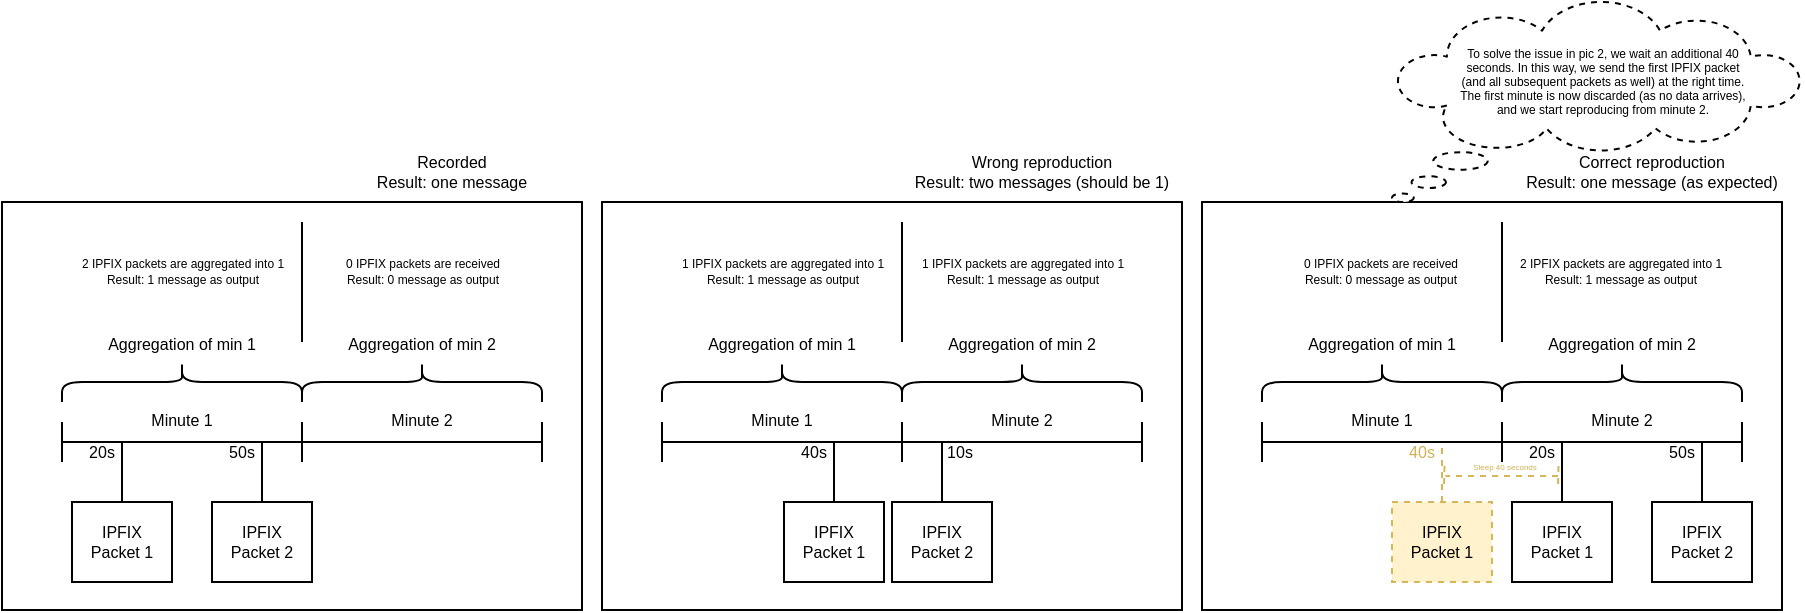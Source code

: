 <mxfile version="20.3.5" type="device"><diagram id="G0nbILn2JveFPRGdjU68" name="Page-1"><mxGraphModel dx="1543" dy="845" grid="1" gridSize="10" guides="1" tooltips="1" connect="1" arrows="1" fold="1" page="1" pageScale="1" pageWidth="850" pageHeight="1100" math="0" shadow="0"><root><mxCell id="0"/><mxCell id="1" parent="0"/><mxCell id="zP3wI7GjIyOoIWJH3Kug-30" value="" style="rounded=0;whiteSpace=wrap;html=1;fontSize=8;" vertex="1" parent="1"><mxGeometry x="200" y="240" width="290" height="204" as="geometry"/></mxCell><mxCell id="zP3wI7GjIyOoIWJH3Kug-4" value="" style="group" vertex="1" connectable="0" parent="1"><mxGeometry x="230" y="350.0" width="120" height="20.0" as="geometry"/></mxCell><mxCell id="zP3wI7GjIyOoIWJH3Kug-1" value="" style="endArrow=none;html=1;rounded=0;" edge="1" parent="zP3wI7GjIyOoIWJH3Kug-4"><mxGeometry width="50" height="50" relative="1" as="geometry"><mxPoint y="10.0" as="sourcePoint"/><mxPoint x="120" y="10.0" as="targetPoint"/></mxGeometry></mxCell><mxCell id="zP3wI7GjIyOoIWJH3Kug-2" value="" style="endArrow=none;html=1;rounded=0;" edge="1" parent="zP3wI7GjIyOoIWJH3Kug-4"><mxGeometry width="50" height="50" relative="1" as="geometry"><mxPoint y="20.0" as="sourcePoint"/><mxPoint y="1.137e-13" as="targetPoint"/></mxGeometry></mxCell><mxCell id="zP3wI7GjIyOoIWJH3Kug-3" value="" style="endArrow=none;html=1;rounded=0;" edge="1" parent="zP3wI7GjIyOoIWJH3Kug-4"><mxGeometry width="50" height="50" relative="1" as="geometry"><mxPoint x="120" y="20" as="sourcePoint"/><mxPoint x="120" as="targetPoint"/></mxGeometry></mxCell><mxCell id="zP3wI7GjIyOoIWJH3Kug-5" value="" style="group" vertex="1" connectable="0" parent="1"><mxGeometry x="350" y="350.0" width="120" height="20.0" as="geometry"/></mxCell><mxCell id="zP3wI7GjIyOoIWJH3Kug-6" value="" style="endArrow=none;html=1;rounded=0;" edge="1" parent="zP3wI7GjIyOoIWJH3Kug-5"><mxGeometry width="50" height="50" relative="1" as="geometry"><mxPoint y="10.0" as="sourcePoint"/><mxPoint x="120" y="10.0" as="targetPoint"/></mxGeometry></mxCell><mxCell id="zP3wI7GjIyOoIWJH3Kug-7" value="" style="endArrow=none;html=1;rounded=0;" edge="1" parent="zP3wI7GjIyOoIWJH3Kug-5"><mxGeometry width="50" height="50" relative="1" as="geometry"><mxPoint y="20.0" as="sourcePoint"/><mxPoint y="1.137e-13" as="targetPoint"/></mxGeometry></mxCell><mxCell id="zP3wI7GjIyOoIWJH3Kug-8" value="" style="endArrow=none;html=1;rounded=0;" edge="1" parent="zP3wI7GjIyOoIWJH3Kug-5"><mxGeometry width="50" height="50" relative="1" as="geometry"><mxPoint x="120" y="20" as="sourcePoint"/><mxPoint x="120" as="targetPoint"/></mxGeometry></mxCell><mxCell id="zP3wI7GjIyOoIWJH3Kug-13" value="Minute 1" style="text;html=1;strokeColor=none;fillColor=none;align=center;verticalAlign=middle;whiteSpace=wrap;rounded=0;fontSize=8;" vertex="1" parent="1"><mxGeometry x="230" y="339" width="120" height="20" as="geometry"/></mxCell><mxCell id="zP3wI7GjIyOoIWJH3Kug-14" value="Minute 2" style="text;html=1;strokeColor=none;fillColor=none;align=center;verticalAlign=middle;whiteSpace=wrap;rounded=0;fontSize=8;" vertex="1" parent="1"><mxGeometry x="350" y="339" width="120" height="20" as="geometry"/></mxCell><mxCell id="zP3wI7GjIyOoIWJH3Kug-15" value="" style="shape=curlyBracket;whiteSpace=wrap;html=1;rounded=1;rotation=90;" vertex="1" parent="1"><mxGeometry x="400" y="270" width="20" height="120" as="geometry"/></mxCell><mxCell id="zP3wI7GjIyOoIWJH3Kug-16" value="" style="shape=curlyBracket;whiteSpace=wrap;html=1;rounded=1;rotation=90;" vertex="1" parent="1"><mxGeometry x="280" y="270" width="20" height="120" as="geometry"/></mxCell><mxCell id="zP3wI7GjIyOoIWJH3Kug-17" value="Aggregation of min 1" style="text;html=1;strokeColor=none;fillColor=none;align=center;verticalAlign=middle;whiteSpace=wrap;rounded=0;fontSize=8;" vertex="1" parent="1"><mxGeometry x="235" y="296" width="110" height="30" as="geometry"/></mxCell><mxCell id="zP3wI7GjIyOoIWJH3Kug-18" value="Aggregation of min 2" style="text;html=1;strokeColor=none;fillColor=none;align=center;verticalAlign=middle;whiteSpace=wrap;rounded=0;fontSize=8;" vertex="1" parent="1"><mxGeometry x="355" y="296" width="110" height="30" as="geometry"/></mxCell><mxCell id="zP3wI7GjIyOoIWJH3Kug-19" value="" style="endArrow=none;html=1;rounded=0;fontSize=10;" edge="1" parent="1"><mxGeometry width="50" height="50" relative="1" as="geometry"><mxPoint x="260" y="390" as="sourcePoint"/><mxPoint x="260" y="360" as="targetPoint"/></mxGeometry></mxCell><mxCell id="zP3wI7GjIyOoIWJH3Kug-20" value="20s" style="text;html=1;strokeColor=none;fillColor=none;align=center;verticalAlign=middle;whiteSpace=wrap;rounded=0;fontSize=8;" vertex="1" parent="1"><mxGeometry x="220" y="350" width="60" height="30" as="geometry"/></mxCell><mxCell id="zP3wI7GjIyOoIWJH3Kug-21" value="" style="endArrow=none;html=1;rounded=0;fontSize=10;" edge="1" parent="1"><mxGeometry width="50" height="50" relative="1" as="geometry"><mxPoint x="330" y="390" as="sourcePoint"/><mxPoint x="330" y="360" as="targetPoint"/></mxGeometry></mxCell><mxCell id="zP3wI7GjIyOoIWJH3Kug-22" value="50s" style="text;html=1;strokeColor=none;fillColor=none;align=center;verticalAlign=middle;whiteSpace=wrap;rounded=0;fontSize=8;" vertex="1" parent="1"><mxGeometry x="290" y="350" width="60" height="30" as="geometry"/></mxCell><mxCell id="zP3wI7GjIyOoIWJH3Kug-24" value="IPFIX&lt;br style=&quot;font-size: 8px;&quot;&gt;Packet 1" style="rounded=0;whiteSpace=wrap;html=1;fontSize=8;" vertex="1" parent="1"><mxGeometry x="235" y="390" width="50" height="40" as="geometry"/></mxCell><mxCell id="zP3wI7GjIyOoIWJH3Kug-26" value="IPFIX&lt;br style=&quot;font-size: 8px;&quot;&gt;Packet 2" style="rounded=0;whiteSpace=wrap;html=1;fontSize=8;" vertex="1" parent="1"><mxGeometry x="305" y="390" width="50" height="40" as="geometry"/></mxCell><mxCell id="zP3wI7GjIyOoIWJH3Kug-27" value="2 IPFIX packets are aggregated into 1&lt;br style=&quot;font-size: 6px;&quot;&gt;Result: 1 message as output" style="text;html=1;strokeColor=none;fillColor=none;align=center;verticalAlign=middle;whiteSpace=wrap;rounded=0;fontSize=6;" vertex="1" parent="1"><mxGeometry x="232.5" y="260" width="115" height="30" as="geometry"/></mxCell><mxCell id="zP3wI7GjIyOoIWJH3Kug-28" value="0 IPFIX packets are received&lt;br style=&quot;font-size: 6px;&quot;&gt;Result: 0 message as output" style="text;html=1;strokeColor=none;fillColor=none;align=center;verticalAlign=middle;whiteSpace=wrap;rounded=0;fontSize=6;" vertex="1" parent="1"><mxGeometry x="352.5" y="260" width="115" height="30" as="geometry"/></mxCell><mxCell id="zP3wI7GjIyOoIWJH3Kug-29" value="" style="endArrow=none;html=1;rounded=0;fontSize=8;" edge="1" parent="1"><mxGeometry width="50" height="50" relative="1" as="geometry"><mxPoint x="350" y="310" as="sourcePoint"/><mxPoint x="350" y="250" as="targetPoint"/></mxGeometry></mxCell><mxCell id="zP3wI7GjIyOoIWJH3Kug-31" value="Recorded&lt;br&gt;Result: one message" style="text;html=1;strokeColor=none;fillColor=none;align=center;verticalAlign=middle;whiteSpace=wrap;rounded=0;fontSize=8;" vertex="1" parent="1"><mxGeometry x="360" y="210" width="130" height="30" as="geometry"/></mxCell><mxCell id="zP3wI7GjIyOoIWJH3Kug-32" value="" style="rounded=0;whiteSpace=wrap;html=1;fontSize=8;" vertex="1" parent="1"><mxGeometry x="500" y="240" width="290" height="204" as="geometry"/></mxCell><mxCell id="zP3wI7GjIyOoIWJH3Kug-33" value="" style="group" vertex="1" connectable="0" parent="1"><mxGeometry x="530" y="350.0" width="120" height="20.0" as="geometry"/></mxCell><mxCell id="zP3wI7GjIyOoIWJH3Kug-34" value="" style="endArrow=none;html=1;rounded=0;" edge="1" parent="zP3wI7GjIyOoIWJH3Kug-33"><mxGeometry width="50" height="50" relative="1" as="geometry"><mxPoint y="10.0" as="sourcePoint"/><mxPoint x="120" y="10.0" as="targetPoint"/></mxGeometry></mxCell><mxCell id="zP3wI7GjIyOoIWJH3Kug-35" value="" style="endArrow=none;html=1;rounded=0;" edge="1" parent="zP3wI7GjIyOoIWJH3Kug-33"><mxGeometry width="50" height="50" relative="1" as="geometry"><mxPoint y="20.0" as="sourcePoint"/><mxPoint y="1.137e-13" as="targetPoint"/></mxGeometry></mxCell><mxCell id="zP3wI7GjIyOoIWJH3Kug-36" value="" style="endArrow=none;html=1;rounded=0;" edge="1" parent="zP3wI7GjIyOoIWJH3Kug-33"><mxGeometry width="50" height="50" relative="1" as="geometry"><mxPoint x="120" y="20" as="sourcePoint"/><mxPoint x="120" as="targetPoint"/></mxGeometry></mxCell><mxCell id="zP3wI7GjIyOoIWJH3Kug-37" value="" style="group" vertex="1" connectable="0" parent="1"><mxGeometry x="650" y="350.0" width="120" height="20.0" as="geometry"/></mxCell><mxCell id="zP3wI7GjIyOoIWJH3Kug-38" value="" style="endArrow=none;html=1;rounded=0;" edge="1" parent="zP3wI7GjIyOoIWJH3Kug-37"><mxGeometry width="50" height="50" relative="1" as="geometry"><mxPoint y="10.0" as="sourcePoint"/><mxPoint x="120" y="10.0" as="targetPoint"/></mxGeometry></mxCell><mxCell id="zP3wI7GjIyOoIWJH3Kug-39" value="" style="endArrow=none;html=1;rounded=0;" edge="1" parent="zP3wI7GjIyOoIWJH3Kug-37"><mxGeometry width="50" height="50" relative="1" as="geometry"><mxPoint y="20.0" as="sourcePoint"/><mxPoint y="1.137e-13" as="targetPoint"/></mxGeometry></mxCell><mxCell id="zP3wI7GjIyOoIWJH3Kug-40" value="" style="endArrow=none;html=1;rounded=0;" edge="1" parent="zP3wI7GjIyOoIWJH3Kug-37"><mxGeometry width="50" height="50" relative="1" as="geometry"><mxPoint x="120" y="20" as="sourcePoint"/><mxPoint x="120" as="targetPoint"/></mxGeometry></mxCell><mxCell id="zP3wI7GjIyOoIWJH3Kug-41" value="Minute 1" style="text;html=1;strokeColor=none;fillColor=none;align=center;verticalAlign=middle;whiteSpace=wrap;rounded=0;fontSize=8;" vertex="1" parent="1"><mxGeometry x="530" y="339" width="120" height="20" as="geometry"/></mxCell><mxCell id="zP3wI7GjIyOoIWJH3Kug-42" value="Minute 2" style="text;html=1;strokeColor=none;fillColor=none;align=center;verticalAlign=middle;whiteSpace=wrap;rounded=0;fontSize=8;" vertex="1" parent="1"><mxGeometry x="650" y="339" width="120" height="20" as="geometry"/></mxCell><mxCell id="zP3wI7GjIyOoIWJH3Kug-43" value="" style="shape=curlyBracket;whiteSpace=wrap;html=1;rounded=1;rotation=90;" vertex="1" parent="1"><mxGeometry x="700" y="270" width="20" height="120" as="geometry"/></mxCell><mxCell id="zP3wI7GjIyOoIWJH3Kug-44" value="" style="shape=curlyBracket;whiteSpace=wrap;html=1;rounded=1;rotation=90;" vertex="1" parent="1"><mxGeometry x="580" y="270" width="20" height="120" as="geometry"/></mxCell><mxCell id="zP3wI7GjIyOoIWJH3Kug-45" value="Aggregation of min 1" style="text;html=1;strokeColor=none;fillColor=none;align=center;verticalAlign=middle;whiteSpace=wrap;rounded=0;fontSize=8;" vertex="1" parent="1"><mxGeometry x="535" y="296" width="110" height="30" as="geometry"/></mxCell><mxCell id="zP3wI7GjIyOoIWJH3Kug-46" value="Aggregation of min 2" style="text;html=1;strokeColor=none;fillColor=none;align=center;verticalAlign=middle;whiteSpace=wrap;rounded=0;fontSize=8;" vertex="1" parent="1"><mxGeometry x="655" y="296" width="110" height="30" as="geometry"/></mxCell><mxCell id="zP3wI7GjIyOoIWJH3Kug-47" value="" style="endArrow=none;html=1;rounded=0;fontSize=10;" edge="1" parent="1"><mxGeometry width="50" height="50" relative="1" as="geometry"><mxPoint x="616" y="390" as="sourcePoint"/><mxPoint x="616" y="360" as="targetPoint"/></mxGeometry></mxCell><mxCell id="zP3wI7GjIyOoIWJH3Kug-48" value="40s" style="text;html=1;strokeColor=none;fillColor=none;align=center;verticalAlign=middle;whiteSpace=wrap;rounded=0;fontSize=8;" vertex="1" parent="1"><mxGeometry x="576" y="350" width="60" height="30" as="geometry"/></mxCell><mxCell id="zP3wI7GjIyOoIWJH3Kug-49" value="" style="endArrow=none;html=1;rounded=0;fontSize=10;" edge="1" parent="1"><mxGeometry width="50" height="50" relative="1" as="geometry"><mxPoint x="670" y="390" as="sourcePoint"/><mxPoint x="670" y="360" as="targetPoint"/></mxGeometry></mxCell><mxCell id="zP3wI7GjIyOoIWJH3Kug-50" value="10s" style="text;html=1;strokeColor=none;fillColor=none;align=center;verticalAlign=middle;whiteSpace=wrap;rounded=0;fontSize=8;" vertex="1" parent="1"><mxGeometry x="649" y="350" width="60" height="30" as="geometry"/></mxCell><mxCell id="zP3wI7GjIyOoIWJH3Kug-51" value="IPFIX&lt;br style=&quot;font-size: 8px;&quot;&gt;Packet 1" style="rounded=0;whiteSpace=wrap;html=1;fontSize=8;" vertex="1" parent="1"><mxGeometry x="591" y="390" width="50" height="40" as="geometry"/></mxCell><mxCell id="zP3wI7GjIyOoIWJH3Kug-52" value="IPFIX&lt;br style=&quot;font-size: 8px;&quot;&gt;Packet 2" style="rounded=0;whiteSpace=wrap;html=1;fontSize=8;" vertex="1" parent="1"><mxGeometry x="645" y="390" width="50" height="40" as="geometry"/></mxCell><mxCell id="zP3wI7GjIyOoIWJH3Kug-53" value="1 IPFIX packets are aggregated into 1&lt;br style=&quot;font-size: 6px;&quot;&gt;Result: 1 message as output" style="text;html=1;strokeColor=none;fillColor=none;align=center;verticalAlign=middle;whiteSpace=wrap;rounded=0;fontSize=6;" vertex="1" parent="1"><mxGeometry x="532.5" y="260" width="115" height="30" as="geometry"/></mxCell><mxCell id="zP3wI7GjIyOoIWJH3Kug-54" value="1 IPFIX packets are aggregated into 1&lt;br style=&quot;font-size: 6px;&quot;&gt;Result: 1 message as output" style="text;html=1;strokeColor=none;fillColor=none;align=center;verticalAlign=middle;whiteSpace=wrap;rounded=0;fontSize=6;" vertex="1" parent="1"><mxGeometry x="652.5" y="260" width="115" height="30" as="geometry"/></mxCell><mxCell id="zP3wI7GjIyOoIWJH3Kug-55" value="" style="endArrow=none;html=1;rounded=0;fontSize=8;" edge="1" parent="1"><mxGeometry width="50" height="50" relative="1" as="geometry"><mxPoint x="650" y="310" as="sourcePoint"/><mxPoint x="650" y="250" as="targetPoint"/></mxGeometry></mxCell><mxCell id="zP3wI7GjIyOoIWJH3Kug-56" value="Wrong reproduction&lt;br&gt;Result: two messages (should be 1)" style="text;html=1;strokeColor=none;fillColor=none;align=center;verticalAlign=middle;whiteSpace=wrap;rounded=0;fontSize=8;" vertex="1" parent="1"><mxGeometry x="650" y="210" width="140" height="30" as="geometry"/></mxCell><mxCell id="zP3wI7GjIyOoIWJH3Kug-82" value="" style="rounded=0;whiteSpace=wrap;html=1;fontSize=8;" vertex="1" parent="1"><mxGeometry x="800" y="240" width="290" height="204" as="geometry"/></mxCell><mxCell id="zP3wI7GjIyOoIWJH3Kug-83" value="" style="group" vertex="1" connectable="0" parent="1"><mxGeometry x="830" y="350.0" width="120" height="20.0" as="geometry"/></mxCell><mxCell id="zP3wI7GjIyOoIWJH3Kug-84" value="" style="endArrow=none;html=1;rounded=0;" edge="1" parent="zP3wI7GjIyOoIWJH3Kug-83"><mxGeometry width="50" height="50" relative="1" as="geometry"><mxPoint y="10.0" as="sourcePoint"/><mxPoint x="120" y="10.0" as="targetPoint"/></mxGeometry></mxCell><mxCell id="zP3wI7GjIyOoIWJH3Kug-85" value="" style="endArrow=none;html=1;rounded=0;" edge="1" parent="zP3wI7GjIyOoIWJH3Kug-83"><mxGeometry width="50" height="50" relative="1" as="geometry"><mxPoint y="20.0" as="sourcePoint"/><mxPoint y="1.137e-13" as="targetPoint"/></mxGeometry></mxCell><mxCell id="zP3wI7GjIyOoIWJH3Kug-86" value="" style="endArrow=none;html=1;rounded=0;" edge="1" parent="zP3wI7GjIyOoIWJH3Kug-83"><mxGeometry width="50" height="50" relative="1" as="geometry"><mxPoint x="120" y="20" as="sourcePoint"/><mxPoint x="120" as="targetPoint"/></mxGeometry></mxCell><mxCell id="zP3wI7GjIyOoIWJH3Kug-87" value="" style="group" vertex="1" connectable="0" parent="1"><mxGeometry x="950" y="350.0" width="120" height="20.0" as="geometry"/></mxCell><mxCell id="zP3wI7GjIyOoIWJH3Kug-88" value="" style="endArrow=none;html=1;rounded=0;" edge="1" parent="zP3wI7GjIyOoIWJH3Kug-87"><mxGeometry width="50" height="50" relative="1" as="geometry"><mxPoint y="10.0" as="sourcePoint"/><mxPoint x="120" y="10.0" as="targetPoint"/></mxGeometry></mxCell><mxCell id="zP3wI7GjIyOoIWJH3Kug-89" value="" style="endArrow=none;html=1;rounded=0;" edge="1" parent="zP3wI7GjIyOoIWJH3Kug-87"><mxGeometry width="50" height="50" relative="1" as="geometry"><mxPoint y="20.0" as="sourcePoint"/><mxPoint y="1.137e-13" as="targetPoint"/></mxGeometry></mxCell><mxCell id="zP3wI7GjIyOoIWJH3Kug-90" value="" style="endArrow=none;html=1;rounded=0;" edge="1" parent="zP3wI7GjIyOoIWJH3Kug-87"><mxGeometry width="50" height="50" relative="1" as="geometry"><mxPoint x="120" y="20" as="sourcePoint"/><mxPoint x="120" as="targetPoint"/></mxGeometry></mxCell><mxCell id="zP3wI7GjIyOoIWJH3Kug-91" value="Minute 1" style="text;html=1;strokeColor=none;fillColor=none;align=center;verticalAlign=middle;whiteSpace=wrap;rounded=0;fontSize=8;" vertex="1" parent="1"><mxGeometry x="830" y="339" width="120" height="20" as="geometry"/></mxCell><mxCell id="zP3wI7GjIyOoIWJH3Kug-92" value="Minute 2" style="text;html=1;strokeColor=none;fillColor=none;align=center;verticalAlign=middle;whiteSpace=wrap;rounded=0;fontSize=8;" vertex="1" parent="1"><mxGeometry x="950" y="339" width="120" height="20" as="geometry"/></mxCell><mxCell id="zP3wI7GjIyOoIWJH3Kug-93" value="" style="shape=curlyBracket;whiteSpace=wrap;html=1;rounded=1;rotation=90;" vertex="1" parent="1"><mxGeometry x="1000" y="270" width="20" height="120" as="geometry"/></mxCell><mxCell id="zP3wI7GjIyOoIWJH3Kug-94" value="" style="shape=curlyBracket;whiteSpace=wrap;html=1;rounded=1;rotation=90;" vertex="1" parent="1"><mxGeometry x="880" y="270" width="20" height="120" as="geometry"/></mxCell><mxCell id="zP3wI7GjIyOoIWJH3Kug-95" value="Aggregation of min 1" style="text;html=1;strokeColor=none;fillColor=none;align=center;verticalAlign=middle;whiteSpace=wrap;rounded=0;fontSize=8;" vertex="1" parent="1"><mxGeometry x="835" y="296" width="110" height="30" as="geometry"/></mxCell><mxCell id="zP3wI7GjIyOoIWJH3Kug-96" value="Aggregation of min 2" style="text;html=1;strokeColor=none;fillColor=none;align=center;verticalAlign=middle;whiteSpace=wrap;rounded=0;fontSize=8;" vertex="1" parent="1"><mxGeometry x="955" y="296" width="110" height="30" as="geometry"/></mxCell><mxCell id="zP3wI7GjIyOoIWJH3Kug-97" value="" style="endArrow=none;html=1;rounded=0;fontSize=10;" edge="1" parent="1"><mxGeometry width="50" height="50" relative="1" as="geometry"><mxPoint x="980" y="390" as="sourcePoint"/><mxPoint x="980" y="360" as="targetPoint"/></mxGeometry></mxCell><mxCell id="zP3wI7GjIyOoIWJH3Kug-98" value="20s" style="text;html=1;strokeColor=none;fillColor=none;align=center;verticalAlign=middle;whiteSpace=wrap;rounded=0;fontSize=8;" vertex="1" parent="1"><mxGeometry x="940" y="350" width="60" height="30" as="geometry"/></mxCell><mxCell id="zP3wI7GjIyOoIWJH3Kug-99" value="" style="endArrow=none;html=1;rounded=0;fontSize=10;" edge="1" parent="1"><mxGeometry width="50" height="50" relative="1" as="geometry"><mxPoint x="1050" y="390" as="sourcePoint"/><mxPoint x="1050" y="360" as="targetPoint"/></mxGeometry></mxCell><mxCell id="zP3wI7GjIyOoIWJH3Kug-100" value="50s" style="text;html=1;strokeColor=none;fillColor=none;align=center;verticalAlign=middle;whiteSpace=wrap;rounded=0;fontSize=8;" vertex="1" parent="1"><mxGeometry x="1010" y="350" width="60" height="30" as="geometry"/></mxCell><mxCell id="zP3wI7GjIyOoIWJH3Kug-101" value="IPFIX&lt;br style=&quot;font-size: 8px;&quot;&gt;Packet 1" style="rounded=0;whiteSpace=wrap;html=1;fontSize=8;" vertex="1" parent="1"><mxGeometry x="955" y="390" width="50" height="40" as="geometry"/></mxCell><mxCell id="zP3wI7GjIyOoIWJH3Kug-102" value="IPFIX&lt;br style=&quot;font-size: 8px;&quot;&gt;Packet 2" style="rounded=0;whiteSpace=wrap;html=1;fontSize=8;" vertex="1" parent="1"><mxGeometry x="1025" y="390" width="50" height="40" as="geometry"/></mxCell><mxCell id="zP3wI7GjIyOoIWJH3Kug-105" value="" style="endArrow=none;html=1;rounded=0;fontSize=8;" edge="1" parent="1"><mxGeometry width="50" height="50" relative="1" as="geometry"><mxPoint x="950" y="310" as="sourcePoint"/><mxPoint x="950" y="250" as="targetPoint"/></mxGeometry></mxCell><mxCell id="zP3wI7GjIyOoIWJH3Kug-106" value="Correct reproduction&lt;br&gt;Result: one message (as expected)" style="text;html=1;strokeColor=none;fillColor=none;align=center;verticalAlign=middle;whiteSpace=wrap;rounded=0;fontSize=8;" vertex="1" parent="1"><mxGeometry x="960" y="210" width="130" height="30" as="geometry"/></mxCell><mxCell id="zP3wI7GjIyOoIWJH3Kug-117" value="" style="endArrow=none;html=1;rounded=0;fontSize=10;fillColor=#fff2cc;strokeColor=#d6b656;dashed=1;" edge="1" parent="1"><mxGeometry width="50" height="50" relative="1" as="geometry"><mxPoint x="920" y="390" as="sourcePoint"/><mxPoint x="920" y="360" as="targetPoint"/></mxGeometry></mxCell><mxCell id="zP3wI7GjIyOoIWJH3Kug-118" value="40s" style="text;html=1;strokeColor=none;fillColor=none;align=center;verticalAlign=middle;whiteSpace=wrap;rounded=0;fontSize=8;fontColor=#CFB053;" vertex="1" parent="1"><mxGeometry x="880" y="350" width="60" height="30" as="geometry"/></mxCell><mxCell id="zP3wI7GjIyOoIWJH3Kug-119" value="IPFIX&lt;br style=&quot;font-size: 8px;&quot;&gt;Packet 1" style="rounded=0;whiteSpace=wrap;html=1;fontSize=8;fillColor=#fff2cc;strokeColor=#d6b656;dashed=1;" vertex="1" parent="1"><mxGeometry x="895" y="390" width="50" height="40" as="geometry"/></mxCell><mxCell id="zP3wI7GjIyOoIWJH3Kug-126" value="" style="group" vertex="1" connectable="0" parent="1"><mxGeometry x="921" y="372" width="57.25" height="10" as="geometry"/></mxCell><mxCell id="zP3wI7GjIyOoIWJH3Kug-122" value="" style="endArrow=none;html=1;rounded=0;fontSize=10;fillColor=#fff2cc;strokeColor=#d6b656;dashed=1;" edge="1" parent="zP3wI7GjIyOoIWJH3Kug-126"><mxGeometry width="50" height="50" relative="1" as="geometry"><mxPoint x="57" y="5" as="sourcePoint"/><mxPoint x="0.75" y="5" as="targetPoint"/></mxGeometry></mxCell><mxCell id="zP3wI7GjIyOoIWJH3Kug-125" value="Sleep 40 seconds" style="edgeLabel;html=1;align=center;verticalAlign=middle;resizable=0;points=[];fontSize=4;fontColor=#CFB053;" vertex="1" connectable="0" parent="zP3wI7GjIyOoIWJH3Kug-122"><mxGeometry x="0.33" y="-1" relative="1" as="geometry"><mxPoint x="10" y="-3" as="offset"/></mxGeometry></mxCell><mxCell id="zP3wI7GjIyOoIWJH3Kug-123" value="" style="endArrow=none;html=1;rounded=0;fontSize=10;fillColor=#fff2cc;strokeColor=#d6b656;dashed=1;" edge="1" parent="zP3wI7GjIyOoIWJH3Kug-126"><mxGeometry width="50" height="50" relative="1" as="geometry"><mxPoint x="57.25" as="sourcePoint"/><mxPoint x="57" y="10" as="targetPoint"/></mxGeometry></mxCell><mxCell id="zP3wI7GjIyOoIWJH3Kug-124" value="" style="endArrow=none;html=1;rounded=0;fontSize=10;fillColor=#fff2cc;strokeColor=#d6b656;dashed=1;" edge="1" parent="zP3wI7GjIyOoIWJH3Kug-126"><mxGeometry width="50" height="50" relative="1" as="geometry"><mxPoint x="0.25" as="sourcePoint"/><mxPoint y="10" as="targetPoint"/></mxGeometry></mxCell><mxCell id="zP3wI7GjIyOoIWJH3Kug-127" value="0 IPFIX packets are received&lt;br&gt;Result: 0 message as output" style="text;html=1;strokeColor=none;fillColor=none;align=center;verticalAlign=middle;whiteSpace=wrap;rounded=0;fontSize=6;" vertex="1" parent="1"><mxGeometry x="832.13" y="260" width="115" height="30" as="geometry"/></mxCell><mxCell id="zP3wI7GjIyOoIWJH3Kug-128" value="2 IPFIX packets are aggregated into 1&lt;br&gt;Result: 1 message as output" style="text;html=1;strokeColor=none;fillColor=none;align=center;verticalAlign=middle;whiteSpace=wrap;rounded=0;fontSize=6;" vertex="1" parent="1"><mxGeometry x="952.13" y="260" width="115" height="30" as="geometry"/></mxCell><mxCell id="zP3wI7GjIyOoIWJH3Kug-129" value="" style="whiteSpace=wrap;html=1;shape=mxgraph.basic.cloud_callout;dashed=1;fontSize=6;fontColor=#CFB053;" vertex="1" parent="1"><mxGeometry x="895" y="140" width="205" height="100" as="geometry"/></mxCell><mxCell id="zP3wI7GjIyOoIWJH3Kug-130" value="To solve the issue in pic 2, we wait an additional 40 seconds. In this way, we send the first IPFIX packet (and all subsequent packets as well) at the right time. The first minute is now discarded (as no data arrives), and we start reproducing from minute 2." style="text;html=1;strokeColor=none;fillColor=none;align=center;verticalAlign=middle;whiteSpace=wrap;rounded=0;dashed=1;fontSize=6;fontColor=#000000;" vertex="1" parent="1"><mxGeometry x="926" y="160" width="149" height="40" as="geometry"/></mxCell></root></mxGraphModel></diagram></mxfile>